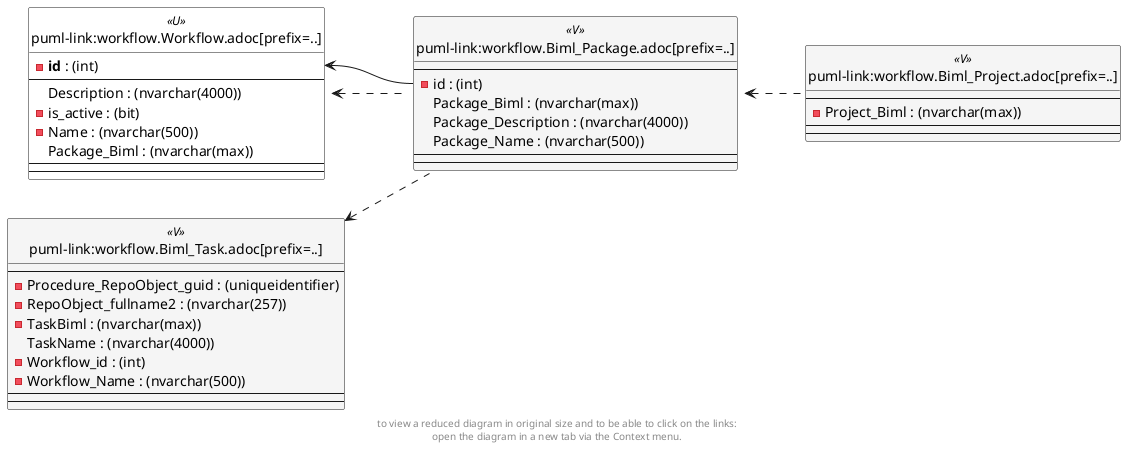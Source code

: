 @startuml
left to right direction
'top to bottom direction
hide circle
'avoide "." issues:
set namespaceSeparator none


skinparam class {
  BackgroundColor White
  BackgroundColor<<FN>> Yellow
  BackgroundColor<<FS>> Yellow
  BackgroundColor<<FT>> LightGray
  BackgroundColor<<IF>> Yellow
  BackgroundColor<<IS>> Yellow
  BackgroundColor<<P>> Aqua
  BackgroundColor<<PC>> Aqua
  BackgroundColor<<SN>> Yellow
  BackgroundColor<<SO>> SlateBlue
  BackgroundColor<<TF>> LightGray
  BackgroundColor<<TR>> Tomato
  BackgroundColor<<U>> White
  BackgroundColor<<V>> WhiteSmoke
  BackgroundColor<<X>> Aqua
}


entity "puml-link:workflow.Biml_Package.adoc[prefix=..]" as workflow.Biml_Package << V >> {
  --
  - id : (int)
  Package_Biml : (nvarchar(max))
  Package_Description : (nvarchar(4000))
  Package_Name : (nvarchar(500))
  --
  --
}

entity "puml-link:workflow.Biml_Project.adoc[prefix=..]" as workflow.Biml_Project << V >> {
  --
  - Project_Biml : (nvarchar(max))
  --
  --
}

entity "puml-link:workflow.Biml_Task.adoc[prefix=..]" as workflow.Biml_Task << V >> {
  --
  - Procedure_RepoObject_guid : (uniqueidentifier)
  - RepoObject_fullname2 : (nvarchar(257))
  - TaskBiml : (nvarchar(max))
  TaskName : (nvarchar(4000))
  - Workflow_id : (int)
  - Workflow_Name : (nvarchar(500))
  --
  --
}

entity "puml-link:workflow.Workflow.adoc[prefix=..]" as workflow.Workflow << U >> {
  - **id** : (int)
  --
  Description : (nvarchar(4000))
  - is_active : (bit)
  - Name : (nvarchar(500))
  Package_Biml : (nvarchar(max))
  --
  --
}

workflow.Biml_Package <.. workflow.Biml_Project
workflow.Biml_Task <.. workflow.Biml_Package
workflow.Workflow <.. workflow.Biml_Package
workflow.Workflow::id <-- workflow.Biml_Package::id
footer
to view a reduced diagram in original size and to be able to click on the links:
open the diagram in a new tab via the Context menu.
end footer

@enduml


